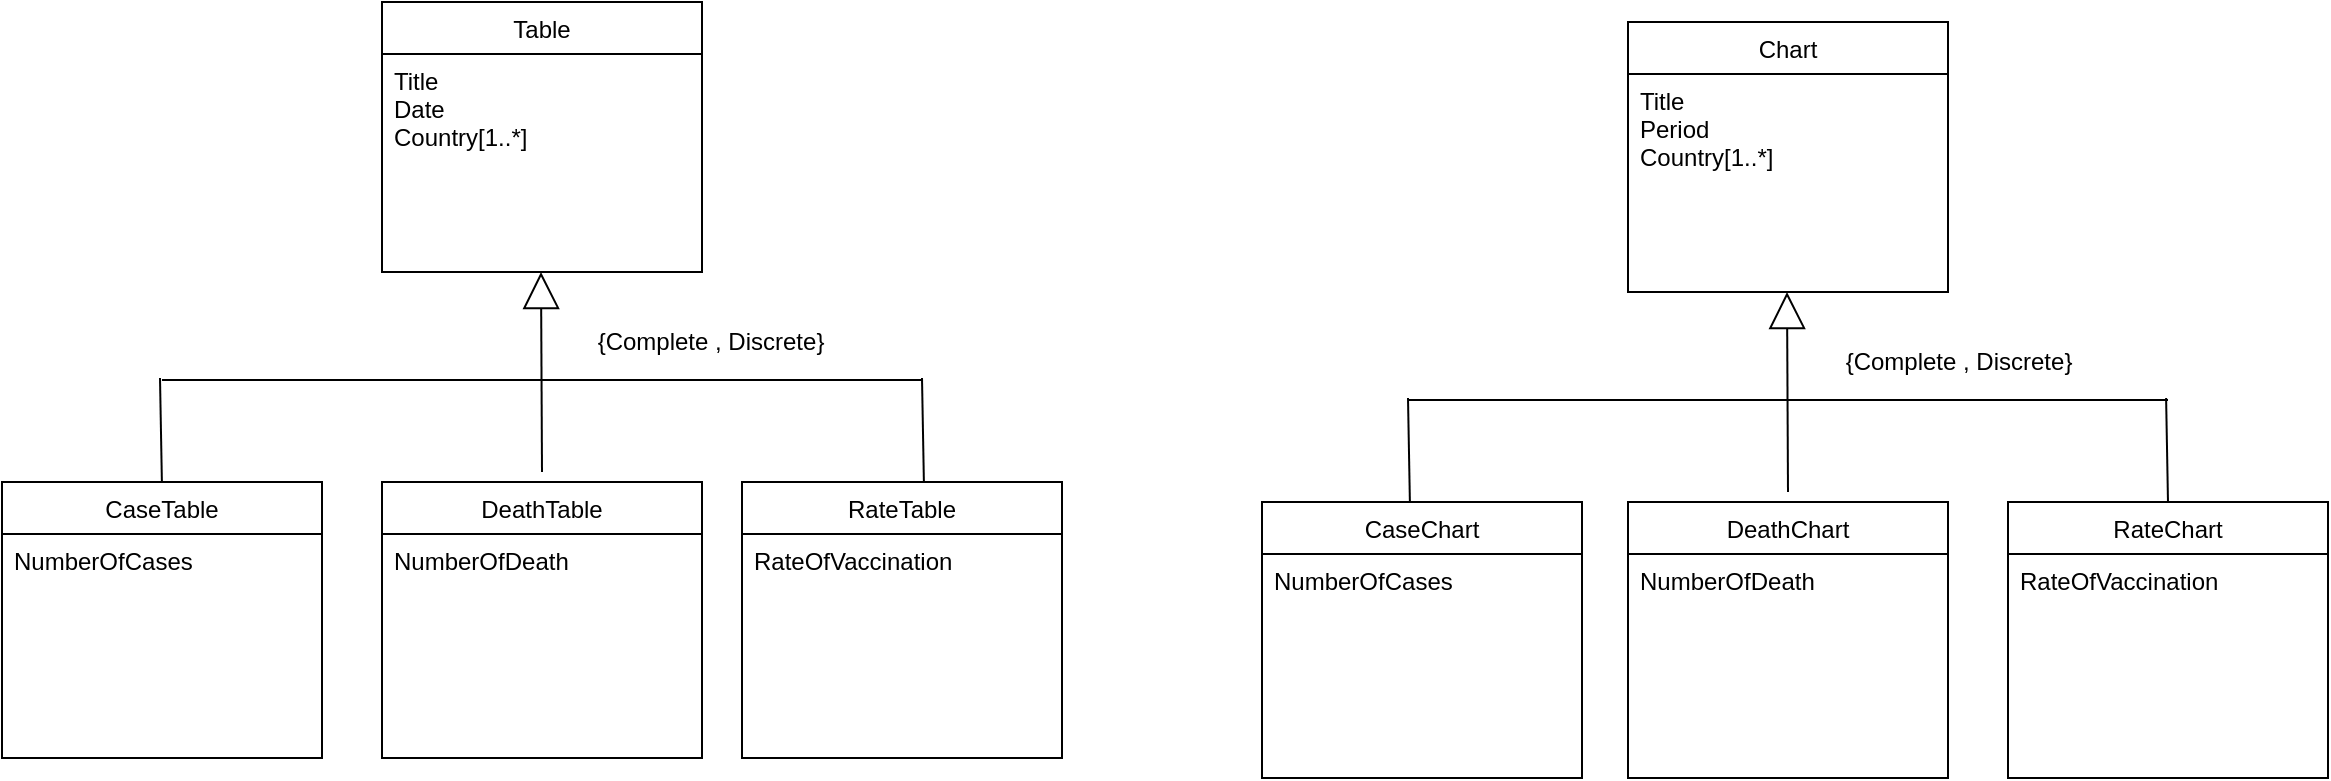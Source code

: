<mxfile version="17.1.2" type="device"><diagram id="C5RBs43oDa-KdzZeNtuy" name="Page-1"><mxGraphModel dx="958" dy="725" grid="1" gridSize="10" guides="1" tooltips="1" connect="1" arrows="1" fold="1" page="1" pageScale="1" pageWidth="827" pageHeight="1169" math="0" shadow="0"><root><mxCell id="WIyWlLk6GJQsqaUBKTNV-0"/><mxCell id="WIyWlLk6GJQsqaUBKTNV-1" parent="WIyWlLk6GJQsqaUBKTNV-0"/><mxCell id="Kfs3l6_21SeWs1EBs0mE-13" value="Table" style="swimlane;fontStyle=0;align=center;verticalAlign=top;childLayout=stackLayout;horizontal=1;startSize=26;horizontalStack=0;resizeParent=1;resizeLast=0;collapsible=1;marginBottom=0;rounded=0;shadow=0;strokeWidth=1;" parent="WIyWlLk6GJQsqaUBKTNV-1" vertex="1"><mxGeometry x="250" y="350" width="160" height="135" as="geometry"><mxRectangle x="130" y="380" width="160" height="26" as="alternateBounds"/></mxGeometry></mxCell><mxCell id="Kfs3l6_21SeWs1EBs0mE-14" value="Title&#10;Date&#10;Country[1..*]" style="text;align=left;verticalAlign=top;spacingLeft=4;spacingRight=4;overflow=hidden;rotatable=0;points=[[0,0.5],[1,0.5]];portConstraint=eastwest;rounded=0;shadow=0;html=0;" parent="Kfs3l6_21SeWs1EBs0mE-13" vertex="1"><mxGeometry y="26" width="160" height="74" as="geometry"/></mxCell><mxCell id="Kfs3l6_21SeWs1EBs0mE-43" value="DeathTable" style="swimlane;fontStyle=0;align=center;verticalAlign=top;childLayout=stackLayout;horizontal=1;startSize=26;horizontalStack=0;resizeParent=1;resizeLast=0;collapsible=1;marginBottom=0;rounded=0;shadow=0;strokeWidth=1;" parent="WIyWlLk6GJQsqaUBKTNV-1" vertex="1"><mxGeometry x="250" y="590" width="160" height="138" as="geometry"><mxRectangle x="130" y="380" width="160" height="26" as="alternateBounds"/></mxGeometry></mxCell><mxCell id="Kfs3l6_21SeWs1EBs0mE-46" value="NumberOfDeath" style="text;align=left;verticalAlign=top;spacingLeft=4;spacingRight=4;overflow=hidden;rotatable=0;points=[[0,0.5],[1,0.5]];portConstraint=eastwest;fontStyle=0" parent="Kfs3l6_21SeWs1EBs0mE-43" vertex="1"><mxGeometry y="26" width="160" height="26" as="geometry"/></mxCell><mxCell id="Kfs3l6_21SeWs1EBs0mE-48" value="CaseTable" style="swimlane;fontStyle=0;align=center;verticalAlign=top;childLayout=stackLayout;horizontal=1;startSize=26;horizontalStack=0;resizeParent=1;resizeLast=0;collapsible=1;marginBottom=0;rounded=0;shadow=0;strokeWidth=1;" parent="WIyWlLk6GJQsqaUBKTNV-1" vertex="1"><mxGeometry x="60" y="590" width="160" height="138" as="geometry"><mxRectangle x="130" y="380" width="160" height="26" as="alternateBounds"/></mxGeometry></mxCell><mxCell id="Kfs3l6_21SeWs1EBs0mE-51" value="NumberOfCases" style="text;align=left;verticalAlign=top;spacingLeft=4;spacingRight=4;overflow=hidden;rotatable=0;points=[[0,0.5],[1,0.5]];portConstraint=eastwest;fontStyle=0" parent="Kfs3l6_21SeWs1EBs0mE-48" vertex="1"><mxGeometry y="26" width="160" height="36" as="geometry"/></mxCell><mxCell id="Kfs3l6_21SeWs1EBs0mE-53" value="RateTable" style="swimlane;fontStyle=0;align=center;verticalAlign=top;childLayout=stackLayout;horizontal=1;startSize=26;horizontalStack=0;resizeParent=1;resizeLast=0;collapsible=1;marginBottom=0;rounded=0;shadow=0;strokeWidth=1;" parent="WIyWlLk6GJQsqaUBKTNV-1" vertex="1"><mxGeometry x="430" y="590" width="160" height="138" as="geometry"><mxRectangle x="130" y="380" width="160" height="26" as="alternateBounds"/></mxGeometry></mxCell><mxCell id="Kfs3l6_21SeWs1EBs0mE-57" value="RateOfVaccination" style="text;align=left;verticalAlign=top;spacingLeft=4;spacingRight=4;overflow=hidden;rotatable=0;points=[[0,0.5],[1,0.5]];portConstraint=eastwest;" parent="Kfs3l6_21SeWs1EBs0mE-53" vertex="1"><mxGeometry y="26" width="160" height="26" as="geometry"/></mxCell><mxCell id="Kfs3l6_21SeWs1EBs0mE-83" value="Chart" style="swimlane;fontStyle=0;align=center;verticalAlign=top;childLayout=stackLayout;horizontal=1;startSize=26;horizontalStack=0;resizeParent=1;resizeLast=0;collapsible=1;marginBottom=0;rounded=0;shadow=0;strokeWidth=1;" parent="WIyWlLk6GJQsqaUBKTNV-1" vertex="1"><mxGeometry x="873" y="360" width="160" height="135" as="geometry"><mxRectangle x="130" y="380" width="160" height="26" as="alternateBounds"/></mxGeometry></mxCell><mxCell id="Kfs3l6_21SeWs1EBs0mE-84" value="Title&#10;Period&#10;Country[1..*]" style="text;align=left;verticalAlign=top;spacingLeft=4;spacingRight=4;overflow=hidden;rotatable=0;points=[[0,0.5],[1,0.5]];portConstraint=eastwest;rounded=0;shadow=0;html=0;" parent="Kfs3l6_21SeWs1EBs0mE-83" vertex="1"><mxGeometry y="26" width="160" height="74" as="geometry"/></mxCell><mxCell id="Kfs3l6_21SeWs1EBs0mE-88" value="DeathChart" style="swimlane;fontStyle=0;align=center;verticalAlign=top;childLayout=stackLayout;horizontal=1;startSize=26;horizontalStack=0;resizeParent=1;resizeLast=0;collapsible=1;marginBottom=0;rounded=0;shadow=0;strokeWidth=1;" parent="WIyWlLk6GJQsqaUBKTNV-1" vertex="1"><mxGeometry x="873" y="600" width="160" height="138" as="geometry"><mxRectangle x="130" y="380" width="160" height="26" as="alternateBounds"/></mxGeometry></mxCell><mxCell id="Kfs3l6_21SeWs1EBs0mE-89" value="NumberOfDeath" style="text;align=left;verticalAlign=top;spacingLeft=4;spacingRight=4;overflow=hidden;rotatable=0;points=[[0,0.5],[1,0.5]];portConstraint=eastwest;fontStyle=0" parent="Kfs3l6_21SeWs1EBs0mE-88" vertex="1"><mxGeometry y="26" width="160" height="26" as="geometry"/></mxCell><mxCell id="Kfs3l6_21SeWs1EBs0mE-90" value="CaseChart" style="swimlane;fontStyle=0;align=center;verticalAlign=top;childLayout=stackLayout;horizontal=1;startSize=26;horizontalStack=0;resizeParent=1;resizeLast=0;collapsible=1;marginBottom=0;rounded=0;shadow=0;strokeWidth=1;" parent="WIyWlLk6GJQsqaUBKTNV-1" vertex="1"><mxGeometry x="690" y="600" width="160" height="138" as="geometry"><mxRectangle x="130" y="380" width="160" height="26" as="alternateBounds"/></mxGeometry></mxCell><mxCell id="Kfs3l6_21SeWs1EBs0mE-91" value="NumberOfCases" style="text;align=left;verticalAlign=top;spacingLeft=4;spacingRight=4;overflow=hidden;rotatable=0;points=[[0,0.5],[1,0.5]];portConstraint=eastwest;fontStyle=0" parent="Kfs3l6_21SeWs1EBs0mE-90" vertex="1"><mxGeometry y="26" width="160" height="64" as="geometry"/></mxCell><mxCell id="Kfs3l6_21SeWs1EBs0mE-92" value="RateChart" style="swimlane;fontStyle=0;align=center;verticalAlign=top;childLayout=stackLayout;horizontal=1;startSize=26;horizontalStack=0;resizeParent=1;resizeLast=0;collapsible=1;marginBottom=0;rounded=0;shadow=0;strokeWidth=1;" parent="WIyWlLk6GJQsqaUBKTNV-1" vertex="1"><mxGeometry x="1063" y="600" width="160" height="138" as="geometry"><mxRectangle x="130" y="380" width="160" height="26" as="alternateBounds"/></mxGeometry></mxCell><mxCell id="Kfs3l6_21SeWs1EBs0mE-93" value="RateOfVaccination" style="text;align=left;verticalAlign=top;spacingLeft=4;spacingRight=4;overflow=hidden;rotatable=0;points=[[0,0.5],[1,0.5]];portConstraint=eastwest;" parent="Kfs3l6_21SeWs1EBs0mE-92" vertex="1"><mxGeometry y="26" width="160" height="26" as="geometry"/></mxCell><mxCell id="Kfs3l6_21SeWs1EBs0mE-94" value="&lt;br&gt;" style="endArrow=block;endSize=16;endFill=0;html=1;rounded=0;" parent="WIyWlLk6GJQsqaUBKTNV-1" edge="1"><mxGeometry width="160" relative="1" as="geometry"><mxPoint x="953" y="595" as="sourcePoint"/><mxPoint x="952.5" y="495" as="targetPoint"/></mxGeometry></mxCell><mxCell id="Kfs3l6_21SeWs1EBs0mE-95" value="" style="line;strokeWidth=1;fillColor=none;align=left;verticalAlign=middle;spacingTop=-1;spacingLeft=3;spacingRight=3;rotatable=0;labelPosition=right;points=[];portConstraint=eastwest;" parent="WIyWlLk6GJQsqaUBKTNV-1" vertex="1"><mxGeometry x="953" y="545" width="190" height="8" as="geometry"/></mxCell><mxCell id="Kfs3l6_21SeWs1EBs0mE-98" value="" style="endArrow=none;html=1;rounded=0;exitX=0.5;exitY=0;exitDx=0;exitDy=0;entryX=0.995;entryY=0.375;entryDx=0;entryDy=0;entryPerimeter=0;" parent="WIyWlLk6GJQsqaUBKTNV-1" source="Kfs3l6_21SeWs1EBs0mE-92" target="Kfs3l6_21SeWs1EBs0mE-95" edge="1"><mxGeometry width="50" height="50" relative="1" as="geometry"><mxPoint x="1142" y="583" as="sourcePoint"/><mxPoint x="1142" y="553" as="targetPoint"/></mxGeometry></mxCell><mxCell id="Kfs3l6_21SeWs1EBs0mE-100" value="" style="line;strokeWidth=1;fillColor=none;align=left;verticalAlign=middle;spacingTop=-1;spacingLeft=3;spacingRight=3;rotatable=0;labelPosition=right;points=[];portConstraint=eastwest;" parent="WIyWlLk6GJQsqaUBKTNV-1" vertex="1"><mxGeometry x="763" y="545" width="190" height="8" as="geometry"/></mxCell><mxCell id="Kfs3l6_21SeWs1EBs0mE-101" value="" style="endArrow=none;html=1;rounded=0;exitX=0.5;exitY=0;exitDx=0;exitDy=0;entryX=0.995;entryY=0.375;entryDx=0;entryDy=0;entryPerimeter=0;" parent="WIyWlLk6GJQsqaUBKTNV-1" edge="1"><mxGeometry width="50" height="50" relative="1" as="geometry"><mxPoint x="763.95" y="600" as="sourcePoint"/><mxPoint x="763.0" y="548" as="targetPoint"/></mxGeometry></mxCell><mxCell id="Kfs3l6_21SeWs1EBs0mE-102" value="" style="line;strokeWidth=1;fillColor=none;align=left;verticalAlign=middle;spacingTop=-1;spacingLeft=3;spacingRight=3;rotatable=0;labelPosition=right;points=[];portConstraint=eastwest;" parent="WIyWlLk6GJQsqaUBKTNV-1" vertex="1"><mxGeometry x="330" y="535" width="190" height="8" as="geometry"/></mxCell><mxCell id="Kfs3l6_21SeWs1EBs0mE-103" value="" style="line;strokeWidth=1;fillColor=none;align=left;verticalAlign=middle;spacingTop=-1;spacingLeft=3;spacingRight=3;rotatable=0;labelPosition=right;points=[];portConstraint=eastwest;" parent="WIyWlLk6GJQsqaUBKTNV-1" vertex="1"><mxGeometry x="140" y="535" width="190" height="8" as="geometry"/></mxCell><mxCell id="Kfs3l6_21SeWs1EBs0mE-104" value="&lt;br&gt;" style="endArrow=block;endSize=16;endFill=0;html=1;rounded=0;" parent="WIyWlLk6GJQsqaUBKTNV-1" edge="1"><mxGeometry width="160" relative="1" as="geometry"><mxPoint x="330" y="585" as="sourcePoint"/><mxPoint x="329.5" y="485" as="targetPoint"/></mxGeometry></mxCell><mxCell id="Kfs3l6_21SeWs1EBs0mE-105" value="" style="endArrow=none;html=1;rounded=0;exitX=0.5;exitY=0;exitDx=0;exitDy=0;entryX=0.995;entryY=0.375;entryDx=0;entryDy=0;entryPerimeter=0;" parent="WIyWlLk6GJQsqaUBKTNV-1" edge="1"><mxGeometry width="50" height="50" relative="1" as="geometry"><mxPoint x="520.95" y="590" as="sourcePoint"/><mxPoint x="520.0" y="538" as="targetPoint"/></mxGeometry></mxCell><mxCell id="Kfs3l6_21SeWs1EBs0mE-106" value="" style="endArrow=none;html=1;rounded=0;exitX=0.5;exitY=0;exitDx=0;exitDy=0;entryX=0.995;entryY=0.375;entryDx=0;entryDy=0;entryPerimeter=0;" parent="WIyWlLk6GJQsqaUBKTNV-1" edge="1"><mxGeometry width="50" height="50" relative="1" as="geometry"><mxPoint x="139.95" y="590" as="sourcePoint"/><mxPoint x="139.0" y="538" as="targetPoint"/></mxGeometry></mxCell><mxCell id="d_8R_O-4AuEQ2KaKLRSo-0" value="{Complete , Discrete}" style="text;html=1;resizable=0;autosize=1;align=center;verticalAlign=middle;points=[];fillColor=none;strokeColor=none;rounded=0;" vertex="1" parent="WIyWlLk6GJQsqaUBKTNV-1"><mxGeometry x="349" y="510" width="130" height="20" as="geometry"/></mxCell><mxCell id="d_8R_O-4AuEQ2KaKLRSo-1" value="{Complete , Discrete}" style="text;html=1;resizable=0;autosize=1;align=center;verticalAlign=middle;points=[];fillColor=none;strokeColor=none;rounded=0;" vertex="1" parent="WIyWlLk6GJQsqaUBKTNV-1"><mxGeometry x="973" y="520" width="130" height="20" as="geometry"/></mxCell></root></mxGraphModel></diagram></mxfile>
